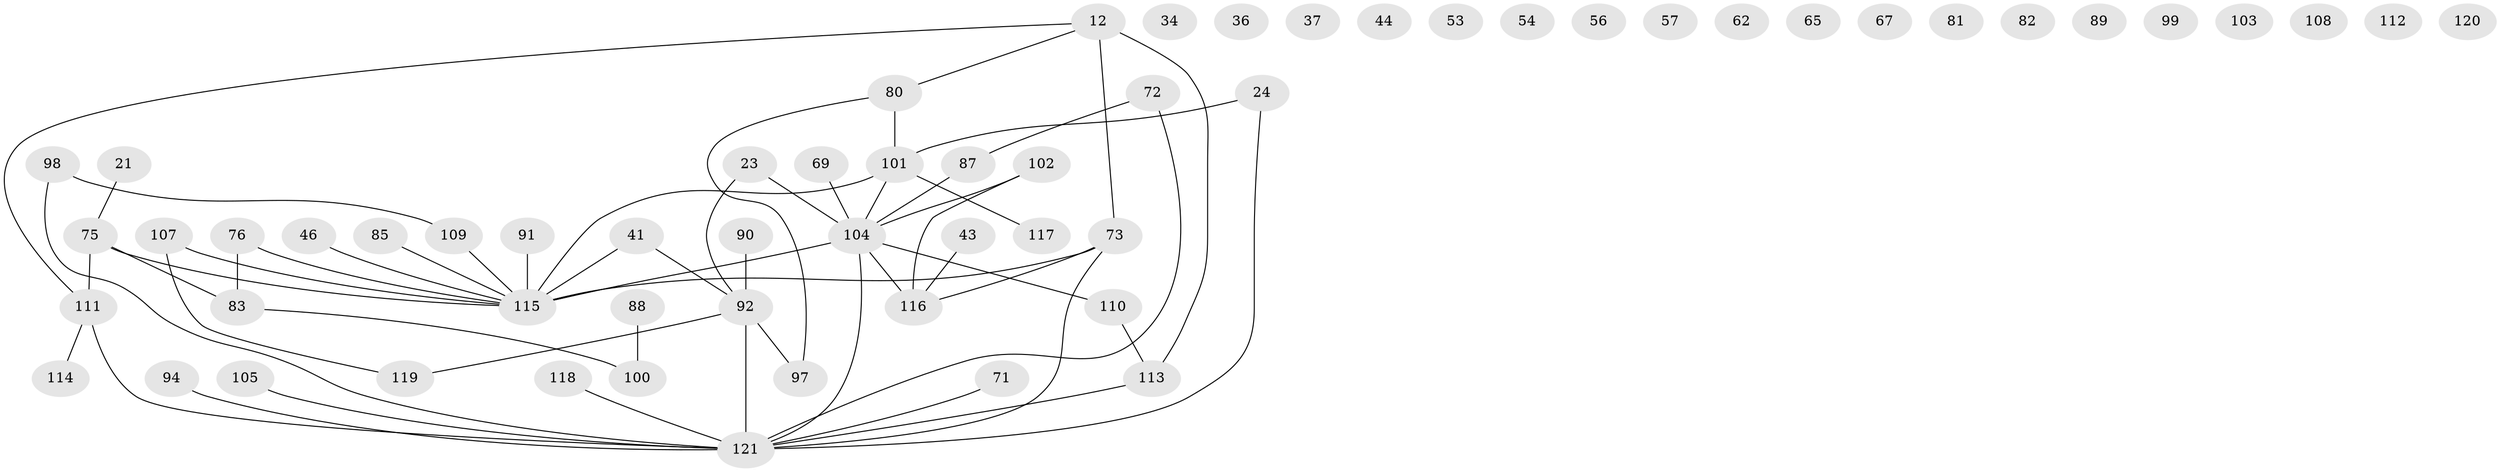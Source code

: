 // original degree distribution, {4: 0.09917355371900827, 2: 0.2809917355371901, 1: 0.21487603305785125, 3: 0.1652892561983471, 5: 0.08264462809917356, 6: 0.024793388429752067, 0: 0.1322314049586777}
// Generated by graph-tools (version 1.1) at 2025/40/03/09/25 04:40:48]
// undirected, 60 vertices, 57 edges
graph export_dot {
graph [start="1"]
  node [color=gray90,style=filled];
  12;
  21;
  23;
  24;
  34;
  36;
  37;
  41 [super="+2+3"];
  43 [super="+40"];
  44;
  46;
  53;
  54 [super="+32"];
  56;
  57;
  62 [super="+45"];
  65;
  67;
  69 [super="+48"];
  71;
  72;
  73 [super="+52"];
  75 [super="+22"];
  76;
  80 [super="+5"];
  81;
  82;
  83;
  85;
  87 [super="+47"];
  88;
  89;
  90;
  91 [super="+39"];
  92 [super="+58"];
  94;
  97;
  98 [super="+66"];
  99;
  100;
  101 [super="+84"];
  102 [super="+86"];
  103;
  104 [super="+96+6+78+51"];
  105;
  107 [super="+59"];
  108;
  109;
  110;
  111 [super="+61+106"];
  112 [super="+63"];
  113 [super="+38"];
  114;
  115 [super="+50+79+68"];
  116;
  117;
  118;
  119 [super="+77"];
  120;
  121 [super="+49+95+74+93"];
  12 -- 113 [weight=2];
  12 -- 80;
  12 -- 111;
  12 -- 73;
  21 -- 75;
  23 -- 104;
  23 -- 92;
  24 -- 101 [weight=2];
  24 -- 121;
  41 -- 92;
  41 -- 115;
  43 -- 116;
  46 -- 115;
  69 -- 104;
  71 -- 121;
  72 -- 87;
  72 -- 121;
  73 -- 116;
  73 -- 121;
  73 -- 115;
  75 -- 83 [weight=2];
  75 -- 111;
  75 -- 115;
  76 -- 83;
  76 -- 115;
  80 -- 97;
  80 -- 101 [weight=3];
  83 -- 100;
  85 -- 115;
  87 -- 104 [weight=3];
  88 -- 100;
  90 -- 92;
  91 -- 115 [weight=3];
  92 -- 97;
  92 -- 121 [weight=3];
  92 -- 119;
  94 -- 121;
  98 -- 121;
  98 -- 109;
  101 -- 117;
  101 -- 104 [weight=2];
  101 -- 115;
  102 -- 116 [weight=2];
  102 -- 104;
  104 -- 116;
  104 -- 121 [weight=3];
  104 -- 110;
  104 -- 115;
  105 -- 121;
  107 -- 115;
  107 -- 119;
  109 -- 115;
  110 -- 113;
  111 -- 114;
  111 -- 121 [weight=2];
  113 -- 121;
  118 -- 121;
}
